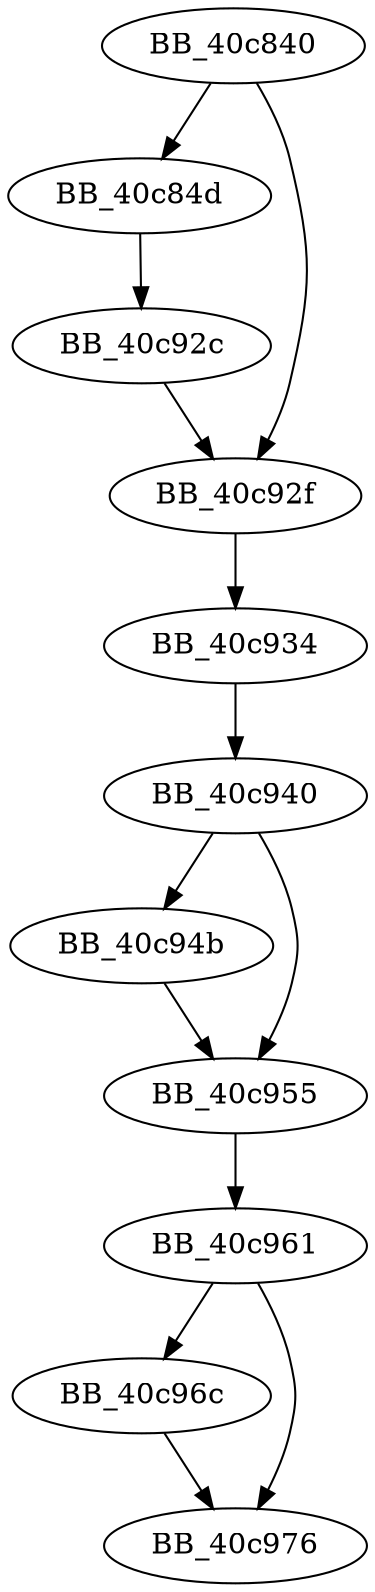 DiGraph sub_40C840{
BB_40c840->BB_40c84d
BB_40c840->BB_40c92f
BB_40c84d->BB_40c92c
BB_40c92c->BB_40c92f
BB_40c92f->BB_40c934
BB_40c934->BB_40c940
BB_40c940->BB_40c94b
BB_40c940->BB_40c955
BB_40c94b->BB_40c955
BB_40c955->BB_40c961
BB_40c961->BB_40c96c
BB_40c961->BB_40c976
BB_40c96c->BB_40c976
}
